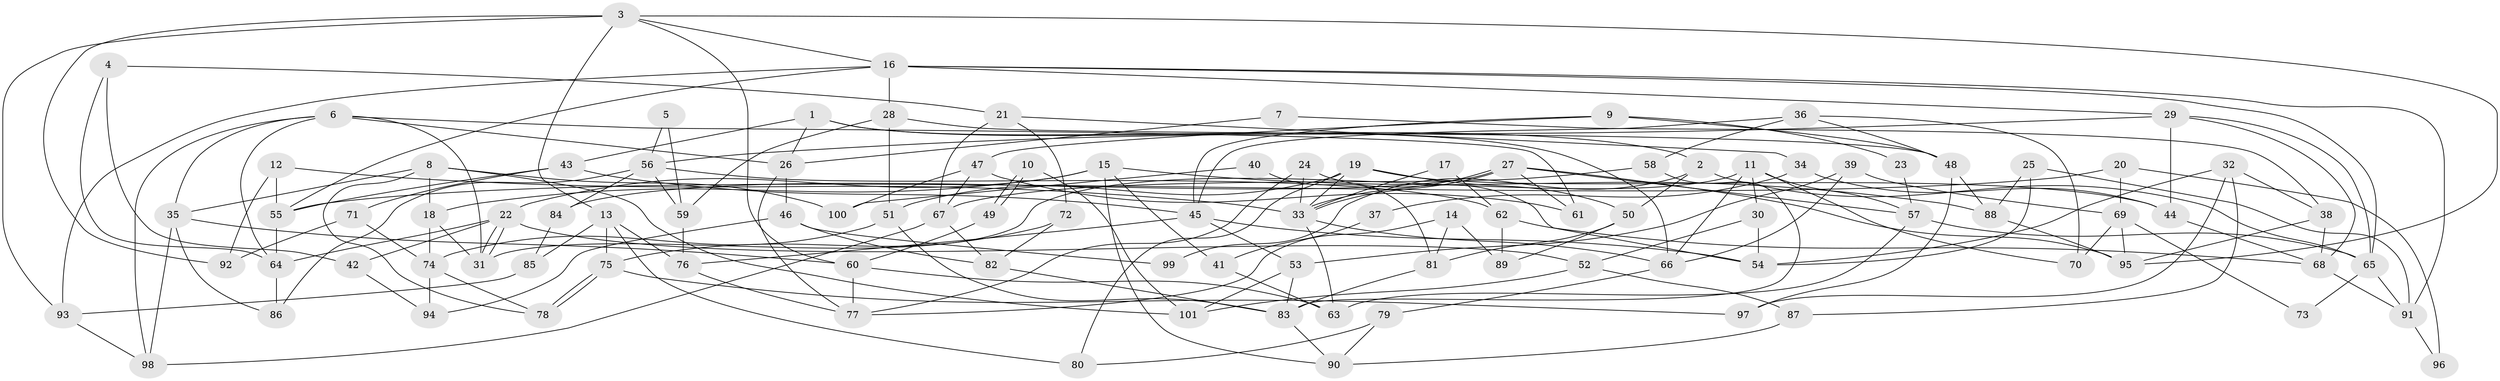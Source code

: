 // coarse degree distribution, {4: 0.25, 2: 0.08333333333333333, 5: 0.18333333333333332, 3: 0.2833333333333333, 12: 0.03333333333333333, 6: 0.06666666666666667, 9: 0.03333333333333333, 8: 0.03333333333333333, 7: 0.03333333333333333}
// Generated by graph-tools (version 1.1) at 2025/52/03/04/25 21:52:29]
// undirected, 101 vertices, 202 edges
graph export_dot {
graph [start="1"]
  node [color=gray90,style=filled];
  1;
  2;
  3;
  4;
  5;
  6;
  7;
  8;
  9;
  10;
  11;
  12;
  13;
  14;
  15;
  16;
  17;
  18;
  19;
  20;
  21;
  22;
  23;
  24;
  25;
  26;
  27;
  28;
  29;
  30;
  31;
  32;
  33;
  34;
  35;
  36;
  37;
  38;
  39;
  40;
  41;
  42;
  43;
  44;
  45;
  46;
  47;
  48;
  49;
  50;
  51;
  52;
  53;
  54;
  55;
  56;
  57;
  58;
  59;
  60;
  61;
  62;
  63;
  64;
  65;
  66;
  67;
  68;
  69;
  70;
  71;
  72;
  73;
  74;
  75;
  76;
  77;
  78;
  79;
  80;
  81;
  82;
  83;
  84;
  85;
  86;
  87;
  88;
  89;
  90;
  91;
  92;
  93;
  94;
  95;
  96;
  97;
  98;
  99;
  100;
  101;
  1 -- 66;
  1 -- 43;
  1 -- 2;
  1 -- 26;
  2 -- 65;
  2 -- 50;
  2 -- 99;
  3 -- 16;
  3 -- 60;
  3 -- 13;
  3 -- 92;
  3 -- 93;
  3 -- 95;
  4 -- 21;
  4 -- 42;
  4 -- 64;
  5 -- 59;
  5 -- 56;
  6 -- 61;
  6 -- 35;
  6 -- 26;
  6 -- 31;
  6 -- 64;
  6 -- 98;
  7 -- 38;
  7 -- 26;
  8 -- 78;
  8 -- 18;
  8 -- 35;
  8 -- 100;
  8 -- 101;
  9 -- 45;
  9 -- 48;
  9 -- 23;
  9 -- 47;
  10 -- 49;
  10 -- 49;
  10 -- 101;
  11 -- 31;
  11 -- 30;
  11 -- 57;
  11 -- 66;
  11 -- 70;
  12 -- 55;
  12 -- 92;
  12 -- 33;
  13 -- 76;
  13 -- 75;
  13 -- 80;
  13 -- 85;
  14 -- 89;
  14 -- 77;
  14 -- 81;
  15 -- 90;
  15 -- 22;
  15 -- 18;
  15 -- 41;
  15 -- 88;
  16 -- 65;
  16 -- 93;
  16 -- 28;
  16 -- 29;
  16 -- 55;
  16 -- 91;
  17 -- 62;
  17 -- 33;
  18 -- 31;
  18 -- 74;
  19 -- 50;
  19 -- 33;
  19 -- 44;
  19 -- 51;
  19 -- 80;
  20 -- 69;
  20 -- 55;
  20 -- 96;
  21 -- 72;
  21 -- 67;
  21 -- 34;
  22 -- 64;
  22 -- 31;
  22 -- 31;
  22 -- 42;
  22 -- 52;
  23 -- 57;
  24 -- 77;
  24 -- 33;
  24 -- 54;
  25 -- 91;
  25 -- 88;
  25 -- 54;
  26 -- 46;
  26 -- 77;
  27 -- 84;
  27 -- 33;
  27 -- 33;
  27 -- 57;
  27 -- 61;
  27 -- 95;
  28 -- 48;
  28 -- 51;
  28 -- 59;
  29 -- 65;
  29 -- 44;
  29 -- 56;
  29 -- 68;
  30 -- 52;
  30 -- 54;
  32 -- 54;
  32 -- 38;
  32 -- 87;
  32 -- 97;
  33 -- 63;
  33 -- 66;
  34 -- 44;
  34 -- 37;
  35 -- 86;
  35 -- 60;
  35 -- 98;
  36 -- 70;
  36 -- 48;
  36 -- 45;
  36 -- 58;
  37 -- 41;
  38 -- 95;
  38 -- 68;
  39 -- 66;
  39 -- 53;
  39 -- 69;
  40 -- 100;
  40 -- 81;
  41 -- 63;
  42 -- 94;
  43 -- 45;
  43 -- 55;
  43 -- 71;
  44 -- 68;
  45 -- 54;
  45 -- 53;
  45 -- 76;
  46 -- 82;
  46 -- 94;
  46 -- 99;
  47 -- 67;
  47 -- 61;
  47 -- 100;
  48 -- 88;
  48 -- 97;
  49 -- 60;
  50 -- 81;
  50 -- 89;
  51 -- 74;
  51 -- 83;
  52 -- 87;
  52 -- 101;
  53 -- 101;
  53 -- 83;
  55 -- 64;
  56 -- 59;
  56 -- 62;
  56 -- 84;
  56 -- 86;
  57 -- 63;
  57 -- 65;
  58 -- 83;
  58 -- 67;
  59 -- 76;
  60 -- 63;
  60 -- 77;
  62 -- 68;
  62 -- 89;
  64 -- 86;
  65 -- 91;
  65 -- 73;
  66 -- 79;
  67 -- 98;
  67 -- 82;
  68 -- 91;
  69 -- 95;
  69 -- 70;
  69 -- 73;
  71 -- 74;
  71 -- 92;
  72 -- 82;
  72 -- 75;
  74 -- 78;
  74 -- 94;
  75 -- 78;
  75 -- 78;
  75 -- 97;
  76 -- 77;
  79 -- 80;
  79 -- 90;
  81 -- 83;
  82 -- 83;
  83 -- 90;
  84 -- 85;
  85 -- 93;
  87 -- 90;
  88 -- 95;
  91 -- 96;
  93 -- 98;
}
